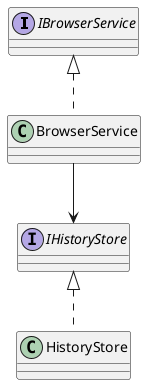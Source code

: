 ```plantuml
@startuml
interface IBrowserService
interface IHistoryStore

class BrowserService implements IBrowserService
class HistoryStore implements IHistoryStore

BrowserService --> IHistoryStore
@enduml
```